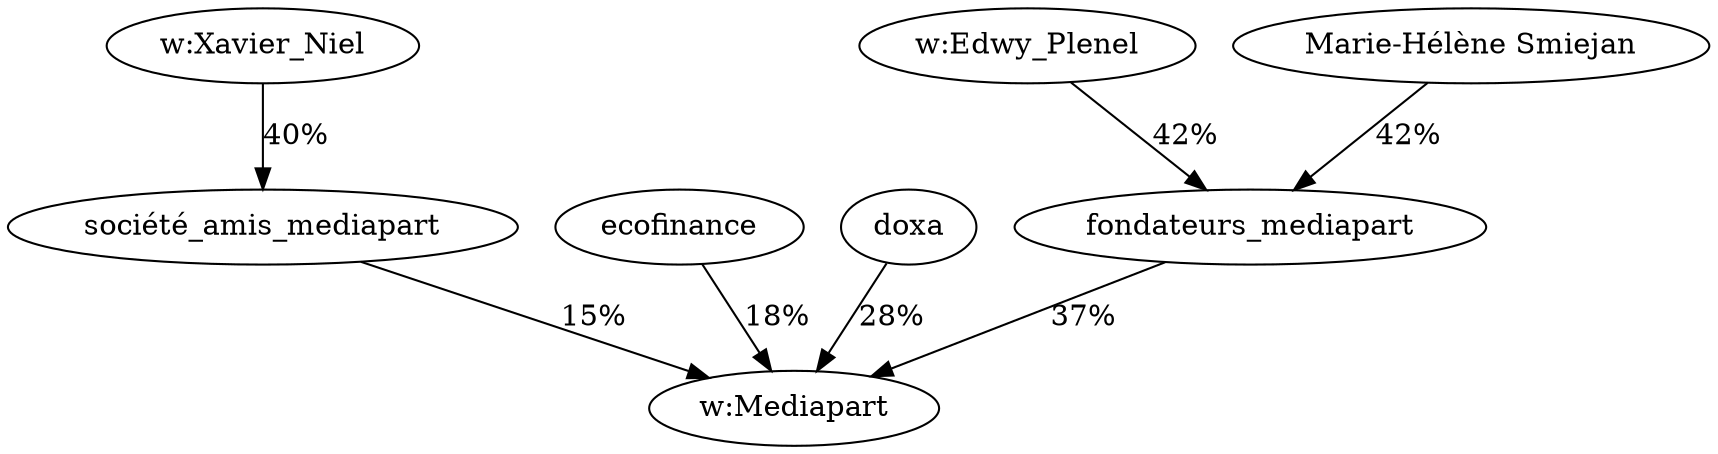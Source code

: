 digraph G {
  "fondateurs_mediapart" -> "w:Mediapart" [label="37%"];
  "w:Edwy_Plenel" -> "fondateurs_mediapart" [label="42%"];
  "Marie-Hélène Smiejan" -> "fondateurs_mediapart" [label="42%"];
  "société_amis_mediapart" -> "w:Mediapart" [label="15%"];
  "w:Xavier_Niel" -> "société_amis_mediapart" [label="40%"];
  "ecofinance" -> "w:Mediapart" [label="18%"];
  "doxa" -> "w:Mediapart" [label="28%"];
}